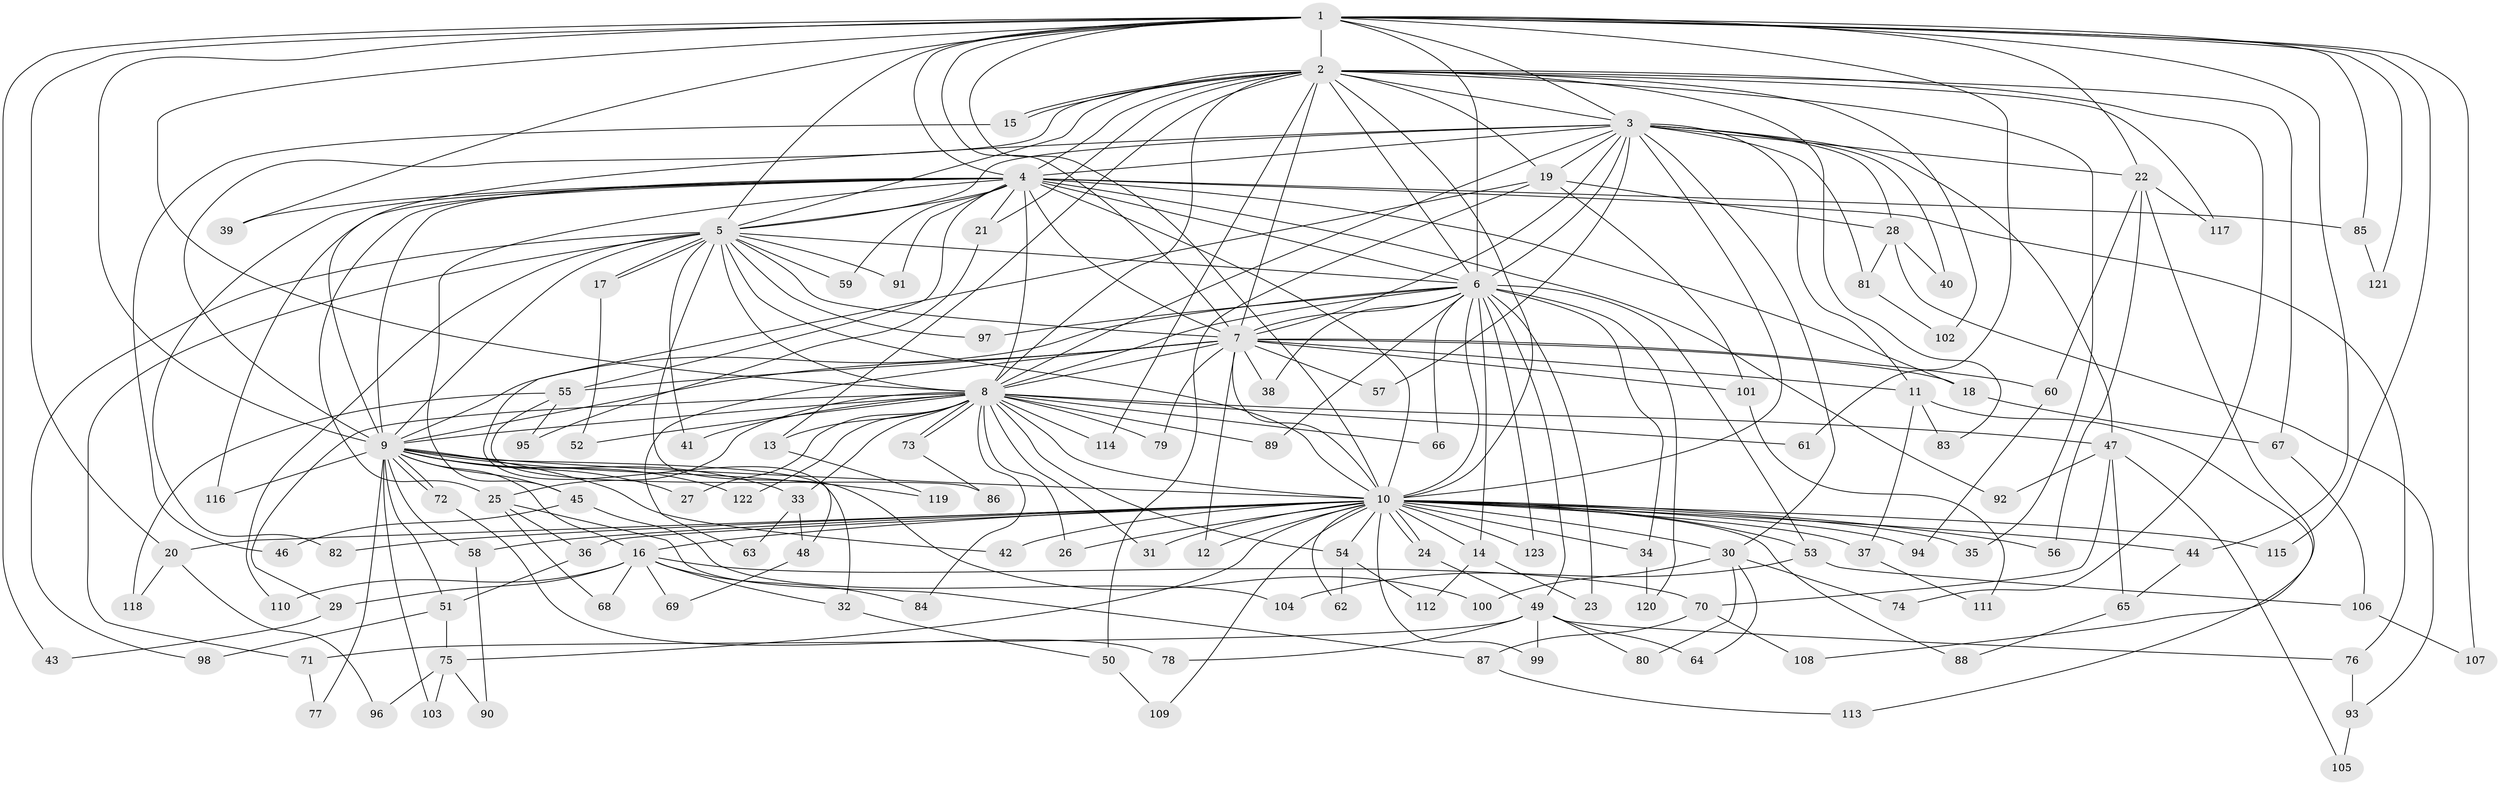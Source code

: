 // coarse degree distribution, {27: 0.027777777777777776, 18: 0.027777777777777776, 13: 0.027777777777777776, 11: 0.027777777777777776, 4: 0.1388888888888889, 2: 0.4722222222222222, 3: 0.19444444444444445, 6: 0.027777777777777776, 5: 0.027777777777777776, 1: 0.027777777777777776}
// Generated by graph-tools (version 1.1) at 2025/17/03/04/25 18:17:47]
// undirected, 123 vertices, 271 edges
graph export_dot {
graph [start="1"]
  node [color=gray90,style=filled];
  1;
  2;
  3;
  4;
  5;
  6;
  7;
  8;
  9;
  10;
  11;
  12;
  13;
  14;
  15;
  16;
  17;
  18;
  19;
  20;
  21;
  22;
  23;
  24;
  25;
  26;
  27;
  28;
  29;
  30;
  31;
  32;
  33;
  34;
  35;
  36;
  37;
  38;
  39;
  40;
  41;
  42;
  43;
  44;
  45;
  46;
  47;
  48;
  49;
  50;
  51;
  52;
  53;
  54;
  55;
  56;
  57;
  58;
  59;
  60;
  61;
  62;
  63;
  64;
  65;
  66;
  67;
  68;
  69;
  70;
  71;
  72;
  73;
  74;
  75;
  76;
  77;
  78;
  79;
  80;
  81;
  82;
  83;
  84;
  85;
  86;
  87;
  88;
  89;
  90;
  91;
  92;
  93;
  94;
  95;
  96;
  97;
  98;
  99;
  100;
  101;
  102;
  103;
  104;
  105;
  106;
  107;
  108;
  109;
  110;
  111;
  112;
  113;
  114;
  115;
  116;
  117;
  118;
  119;
  120;
  121;
  122;
  123;
  1 -- 2;
  1 -- 3;
  1 -- 4;
  1 -- 5;
  1 -- 6;
  1 -- 7;
  1 -- 8;
  1 -- 9;
  1 -- 10;
  1 -- 20;
  1 -- 22;
  1 -- 39;
  1 -- 43;
  1 -- 44;
  1 -- 61;
  1 -- 85;
  1 -- 107;
  1 -- 115;
  1 -- 121;
  2 -- 3;
  2 -- 4;
  2 -- 5;
  2 -- 6;
  2 -- 7;
  2 -- 8;
  2 -- 9;
  2 -- 10;
  2 -- 13;
  2 -- 15;
  2 -- 15;
  2 -- 19;
  2 -- 21;
  2 -- 35;
  2 -- 67;
  2 -- 74;
  2 -- 83;
  2 -- 102;
  2 -- 114;
  2 -- 117;
  3 -- 4;
  3 -- 5;
  3 -- 6;
  3 -- 7;
  3 -- 8;
  3 -- 9;
  3 -- 10;
  3 -- 11;
  3 -- 19;
  3 -- 22;
  3 -- 28;
  3 -- 30;
  3 -- 40;
  3 -- 47;
  3 -- 57;
  3 -- 81;
  4 -- 5;
  4 -- 6;
  4 -- 7;
  4 -- 8;
  4 -- 9;
  4 -- 10;
  4 -- 18;
  4 -- 21;
  4 -- 25;
  4 -- 39;
  4 -- 45;
  4 -- 55;
  4 -- 59;
  4 -- 76;
  4 -- 82;
  4 -- 85;
  4 -- 91;
  4 -- 92;
  4 -- 116;
  5 -- 6;
  5 -- 7;
  5 -- 8;
  5 -- 9;
  5 -- 10;
  5 -- 17;
  5 -- 17;
  5 -- 41;
  5 -- 59;
  5 -- 71;
  5 -- 91;
  5 -- 97;
  5 -- 98;
  5 -- 100;
  5 -- 110;
  6 -- 7;
  6 -- 8;
  6 -- 9;
  6 -- 10;
  6 -- 14;
  6 -- 23;
  6 -- 34;
  6 -- 38;
  6 -- 49;
  6 -- 53;
  6 -- 66;
  6 -- 89;
  6 -- 97;
  6 -- 120;
  6 -- 123;
  7 -- 8;
  7 -- 9;
  7 -- 10;
  7 -- 11;
  7 -- 12;
  7 -- 18;
  7 -- 38;
  7 -- 55;
  7 -- 57;
  7 -- 60;
  7 -- 63;
  7 -- 79;
  7 -- 101;
  8 -- 9;
  8 -- 10;
  8 -- 13;
  8 -- 25;
  8 -- 26;
  8 -- 27;
  8 -- 29;
  8 -- 31;
  8 -- 33;
  8 -- 41;
  8 -- 47;
  8 -- 52;
  8 -- 54;
  8 -- 61;
  8 -- 66;
  8 -- 73;
  8 -- 73;
  8 -- 79;
  8 -- 84;
  8 -- 89;
  8 -- 114;
  8 -- 122;
  9 -- 10;
  9 -- 16;
  9 -- 27;
  9 -- 32;
  9 -- 33;
  9 -- 42;
  9 -- 45;
  9 -- 51;
  9 -- 58;
  9 -- 72;
  9 -- 72;
  9 -- 77;
  9 -- 103;
  9 -- 116;
  9 -- 119;
  9 -- 122;
  10 -- 12;
  10 -- 14;
  10 -- 16;
  10 -- 20;
  10 -- 24;
  10 -- 24;
  10 -- 26;
  10 -- 30;
  10 -- 31;
  10 -- 34;
  10 -- 35;
  10 -- 36;
  10 -- 37;
  10 -- 42;
  10 -- 44;
  10 -- 53;
  10 -- 54;
  10 -- 56;
  10 -- 58;
  10 -- 62;
  10 -- 75;
  10 -- 82;
  10 -- 88;
  10 -- 94;
  10 -- 99;
  10 -- 109;
  10 -- 115;
  10 -- 123;
  11 -- 37;
  11 -- 83;
  11 -- 113;
  13 -- 119;
  14 -- 23;
  14 -- 112;
  15 -- 46;
  16 -- 29;
  16 -- 32;
  16 -- 68;
  16 -- 69;
  16 -- 70;
  16 -- 84;
  16 -- 110;
  17 -- 52;
  18 -- 67;
  19 -- 28;
  19 -- 48;
  19 -- 50;
  19 -- 101;
  20 -- 96;
  20 -- 118;
  21 -- 95;
  22 -- 56;
  22 -- 60;
  22 -- 108;
  22 -- 117;
  24 -- 49;
  25 -- 36;
  25 -- 68;
  25 -- 87;
  28 -- 40;
  28 -- 81;
  28 -- 93;
  29 -- 43;
  30 -- 64;
  30 -- 74;
  30 -- 80;
  30 -- 100;
  32 -- 50;
  33 -- 48;
  33 -- 63;
  34 -- 120;
  36 -- 51;
  37 -- 111;
  44 -- 65;
  45 -- 46;
  45 -- 104;
  47 -- 65;
  47 -- 70;
  47 -- 92;
  47 -- 105;
  48 -- 69;
  49 -- 64;
  49 -- 71;
  49 -- 76;
  49 -- 78;
  49 -- 80;
  49 -- 99;
  50 -- 109;
  51 -- 75;
  51 -- 98;
  53 -- 104;
  53 -- 106;
  54 -- 62;
  54 -- 112;
  55 -- 86;
  55 -- 95;
  55 -- 118;
  58 -- 90;
  60 -- 94;
  65 -- 88;
  67 -- 106;
  70 -- 87;
  70 -- 108;
  71 -- 77;
  72 -- 78;
  73 -- 86;
  75 -- 90;
  75 -- 96;
  75 -- 103;
  76 -- 93;
  81 -- 102;
  85 -- 121;
  87 -- 113;
  93 -- 105;
  101 -- 111;
  106 -- 107;
}
